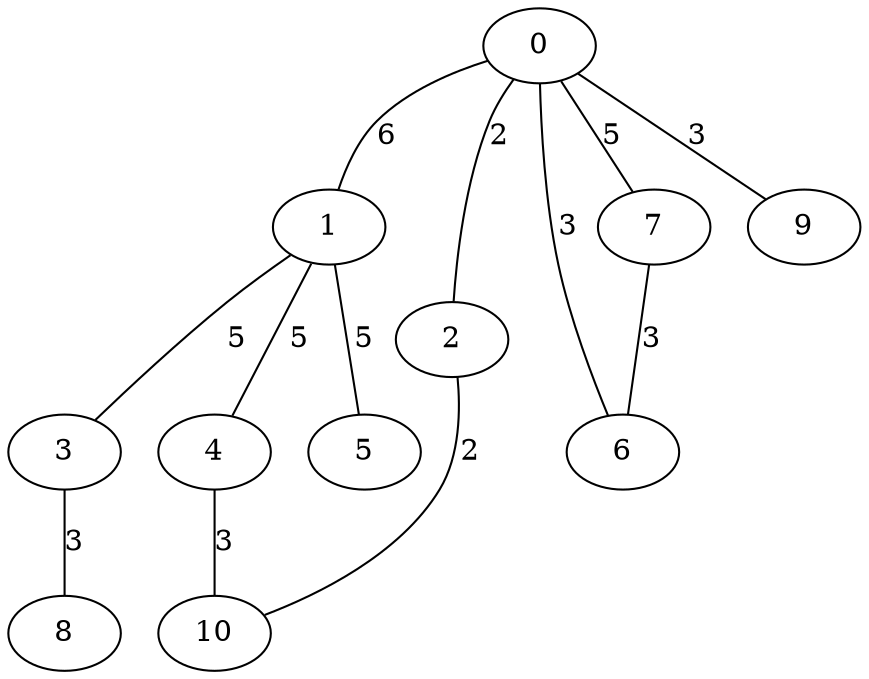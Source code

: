 graph g {
  0 [ habit = 6, size = 80, x = 5, y = 8 ]
  1 [ habit = 9, size = 405, x = 5, y = 5 ]
  2 [ habit = 10, size = 266, x = 8, y = 8 ]
  3 [ habit = 3, size = 94, x = 4, y = 3 ]
  4 [ habit = 7, size = 273, x = 8, y = 5 ]
  5 [ base = 2, habit = 10, size = 73, x = 1, y = 5 ]
  6 [ habit = 6, size = 341, x = 6, y = 10 ]
  7 [ habit = 2, size = 319, x = 4, y = 10 ]
  8 [ habit = 5, size = 329, x = 4, y = 1 ]
  9 [ base = 1, habit = 4, size = 314, x = 2, y = 8 ]
  10 [ habit = 5, size = 339, x = 10, y = 6 ]

  0 -- 1 [ label = 6, weight = 6 ]
  0 -- 2 [ label = 2, weight = 2 ]
  0 -- 7 [ label = 5, weight = 5 ]
  0 -- 6 [ label = 3, weight = 3 ]
  0 -- 9 [ label = 3, weight = 3 ]
  1 -- 3 [ label = 5, weight = 5 ]
  1 -- 4 [ label = 5, weight = 5 ]
  1 -- 5 [ label = 5, weight = 5 ]
  2 -- 10 [ label = 2, weight = 2 ]
  3 -- 8 [ label = 3, weight = 3 ]
  4 -- 10 [ label = 3, weight = 3 ]
  7 -- 6 [ label = 3, weight = 3 ]
}
